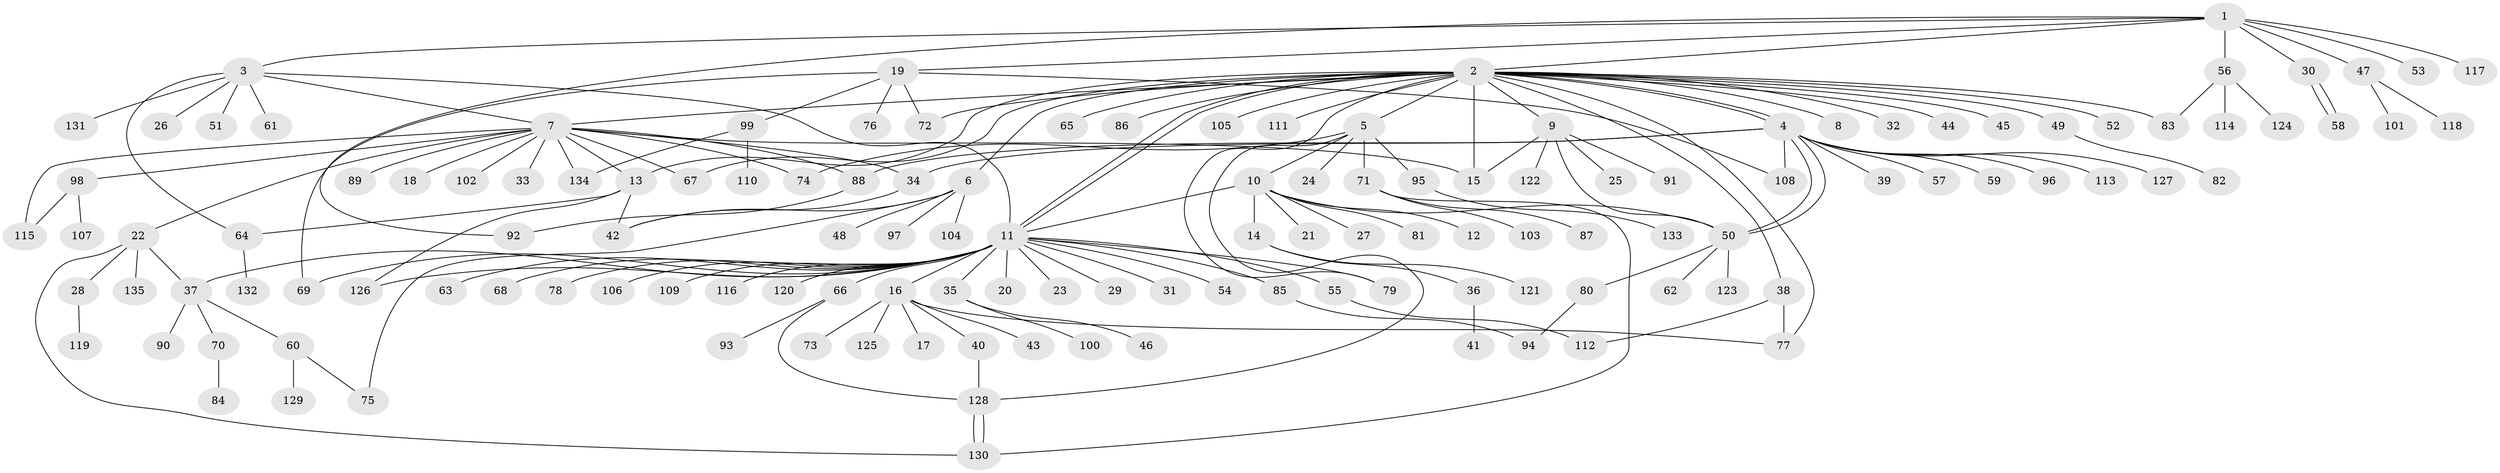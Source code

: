 // Generated by graph-tools (version 1.1) at 2025/14/03/09/25 04:14:20]
// undirected, 135 vertices, 173 edges
graph export_dot {
graph [start="1"]
  node [color=gray90,style=filled];
  1;
  2;
  3;
  4;
  5;
  6;
  7;
  8;
  9;
  10;
  11;
  12;
  13;
  14;
  15;
  16;
  17;
  18;
  19;
  20;
  21;
  22;
  23;
  24;
  25;
  26;
  27;
  28;
  29;
  30;
  31;
  32;
  33;
  34;
  35;
  36;
  37;
  38;
  39;
  40;
  41;
  42;
  43;
  44;
  45;
  46;
  47;
  48;
  49;
  50;
  51;
  52;
  53;
  54;
  55;
  56;
  57;
  58;
  59;
  60;
  61;
  62;
  63;
  64;
  65;
  66;
  67;
  68;
  69;
  70;
  71;
  72;
  73;
  74;
  75;
  76;
  77;
  78;
  79;
  80;
  81;
  82;
  83;
  84;
  85;
  86;
  87;
  88;
  89;
  90;
  91;
  92;
  93;
  94;
  95;
  96;
  97;
  98;
  99;
  100;
  101;
  102;
  103;
  104;
  105;
  106;
  107;
  108;
  109;
  110;
  111;
  112;
  113;
  114;
  115;
  116;
  117;
  118;
  119;
  120;
  121;
  122;
  123;
  124;
  125;
  126;
  127;
  128;
  129;
  130;
  131;
  132;
  133;
  134;
  135;
  1 -- 2;
  1 -- 3;
  1 -- 19;
  1 -- 30;
  1 -- 47;
  1 -- 53;
  1 -- 56;
  1 -- 92;
  1 -- 117;
  2 -- 4;
  2 -- 4;
  2 -- 5;
  2 -- 6;
  2 -- 7;
  2 -- 8;
  2 -- 9;
  2 -- 11;
  2 -- 11;
  2 -- 13;
  2 -- 15;
  2 -- 32;
  2 -- 38;
  2 -- 44;
  2 -- 45;
  2 -- 49;
  2 -- 52;
  2 -- 65;
  2 -- 67;
  2 -- 72;
  2 -- 77;
  2 -- 79;
  2 -- 83;
  2 -- 86;
  2 -- 105;
  2 -- 111;
  3 -- 7;
  3 -- 11;
  3 -- 26;
  3 -- 51;
  3 -- 61;
  3 -- 64;
  3 -- 131;
  4 -- 34;
  4 -- 39;
  4 -- 50;
  4 -- 50;
  4 -- 57;
  4 -- 59;
  4 -- 88;
  4 -- 96;
  4 -- 108;
  4 -- 113;
  4 -- 127;
  5 -- 10;
  5 -- 24;
  5 -- 71;
  5 -- 74;
  5 -- 95;
  5 -- 128;
  6 -- 42;
  6 -- 48;
  6 -- 75;
  6 -- 97;
  6 -- 104;
  7 -- 13;
  7 -- 15;
  7 -- 18;
  7 -- 22;
  7 -- 33;
  7 -- 34;
  7 -- 67;
  7 -- 74;
  7 -- 88;
  7 -- 89;
  7 -- 98;
  7 -- 102;
  7 -- 115;
  7 -- 134;
  9 -- 15;
  9 -- 25;
  9 -- 50;
  9 -- 91;
  9 -- 122;
  10 -- 11;
  10 -- 12;
  10 -- 14;
  10 -- 21;
  10 -- 27;
  10 -- 50;
  10 -- 81;
  11 -- 16;
  11 -- 20;
  11 -- 23;
  11 -- 29;
  11 -- 31;
  11 -- 35;
  11 -- 37;
  11 -- 54;
  11 -- 55;
  11 -- 63;
  11 -- 66;
  11 -- 68;
  11 -- 69;
  11 -- 78;
  11 -- 79;
  11 -- 85;
  11 -- 106;
  11 -- 109;
  11 -- 116;
  11 -- 120;
  11 -- 126;
  13 -- 42;
  13 -- 64;
  13 -- 126;
  14 -- 36;
  14 -- 121;
  16 -- 17;
  16 -- 40;
  16 -- 43;
  16 -- 73;
  16 -- 77;
  16 -- 125;
  19 -- 69;
  19 -- 72;
  19 -- 76;
  19 -- 99;
  19 -- 108;
  22 -- 28;
  22 -- 37;
  22 -- 130;
  22 -- 135;
  28 -- 119;
  30 -- 58;
  30 -- 58;
  34 -- 42;
  35 -- 46;
  35 -- 100;
  36 -- 41;
  37 -- 60;
  37 -- 70;
  37 -- 90;
  38 -- 77;
  38 -- 112;
  40 -- 128;
  47 -- 101;
  47 -- 118;
  49 -- 82;
  50 -- 62;
  50 -- 80;
  50 -- 123;
  55 -- 112;
  56 -- 83;
  56 -- 114;
  56 -- 124;
  60 -- 75;
  60 -- 129;
  64 -- 132;
  66 -- 93;
  66 -- 128;
  70 -- 84;
  71 -- 87;
  71 -- 103;
  71 -- 130;
  80 -- 94;
  85 -- 94;
  88 -- 92;
  95 -- 133;
  98 -- 107;
  98 -- 115;
  99 -- 110;
  99 -- 134;
  128 -- 130;
  128 -- 130;
}
